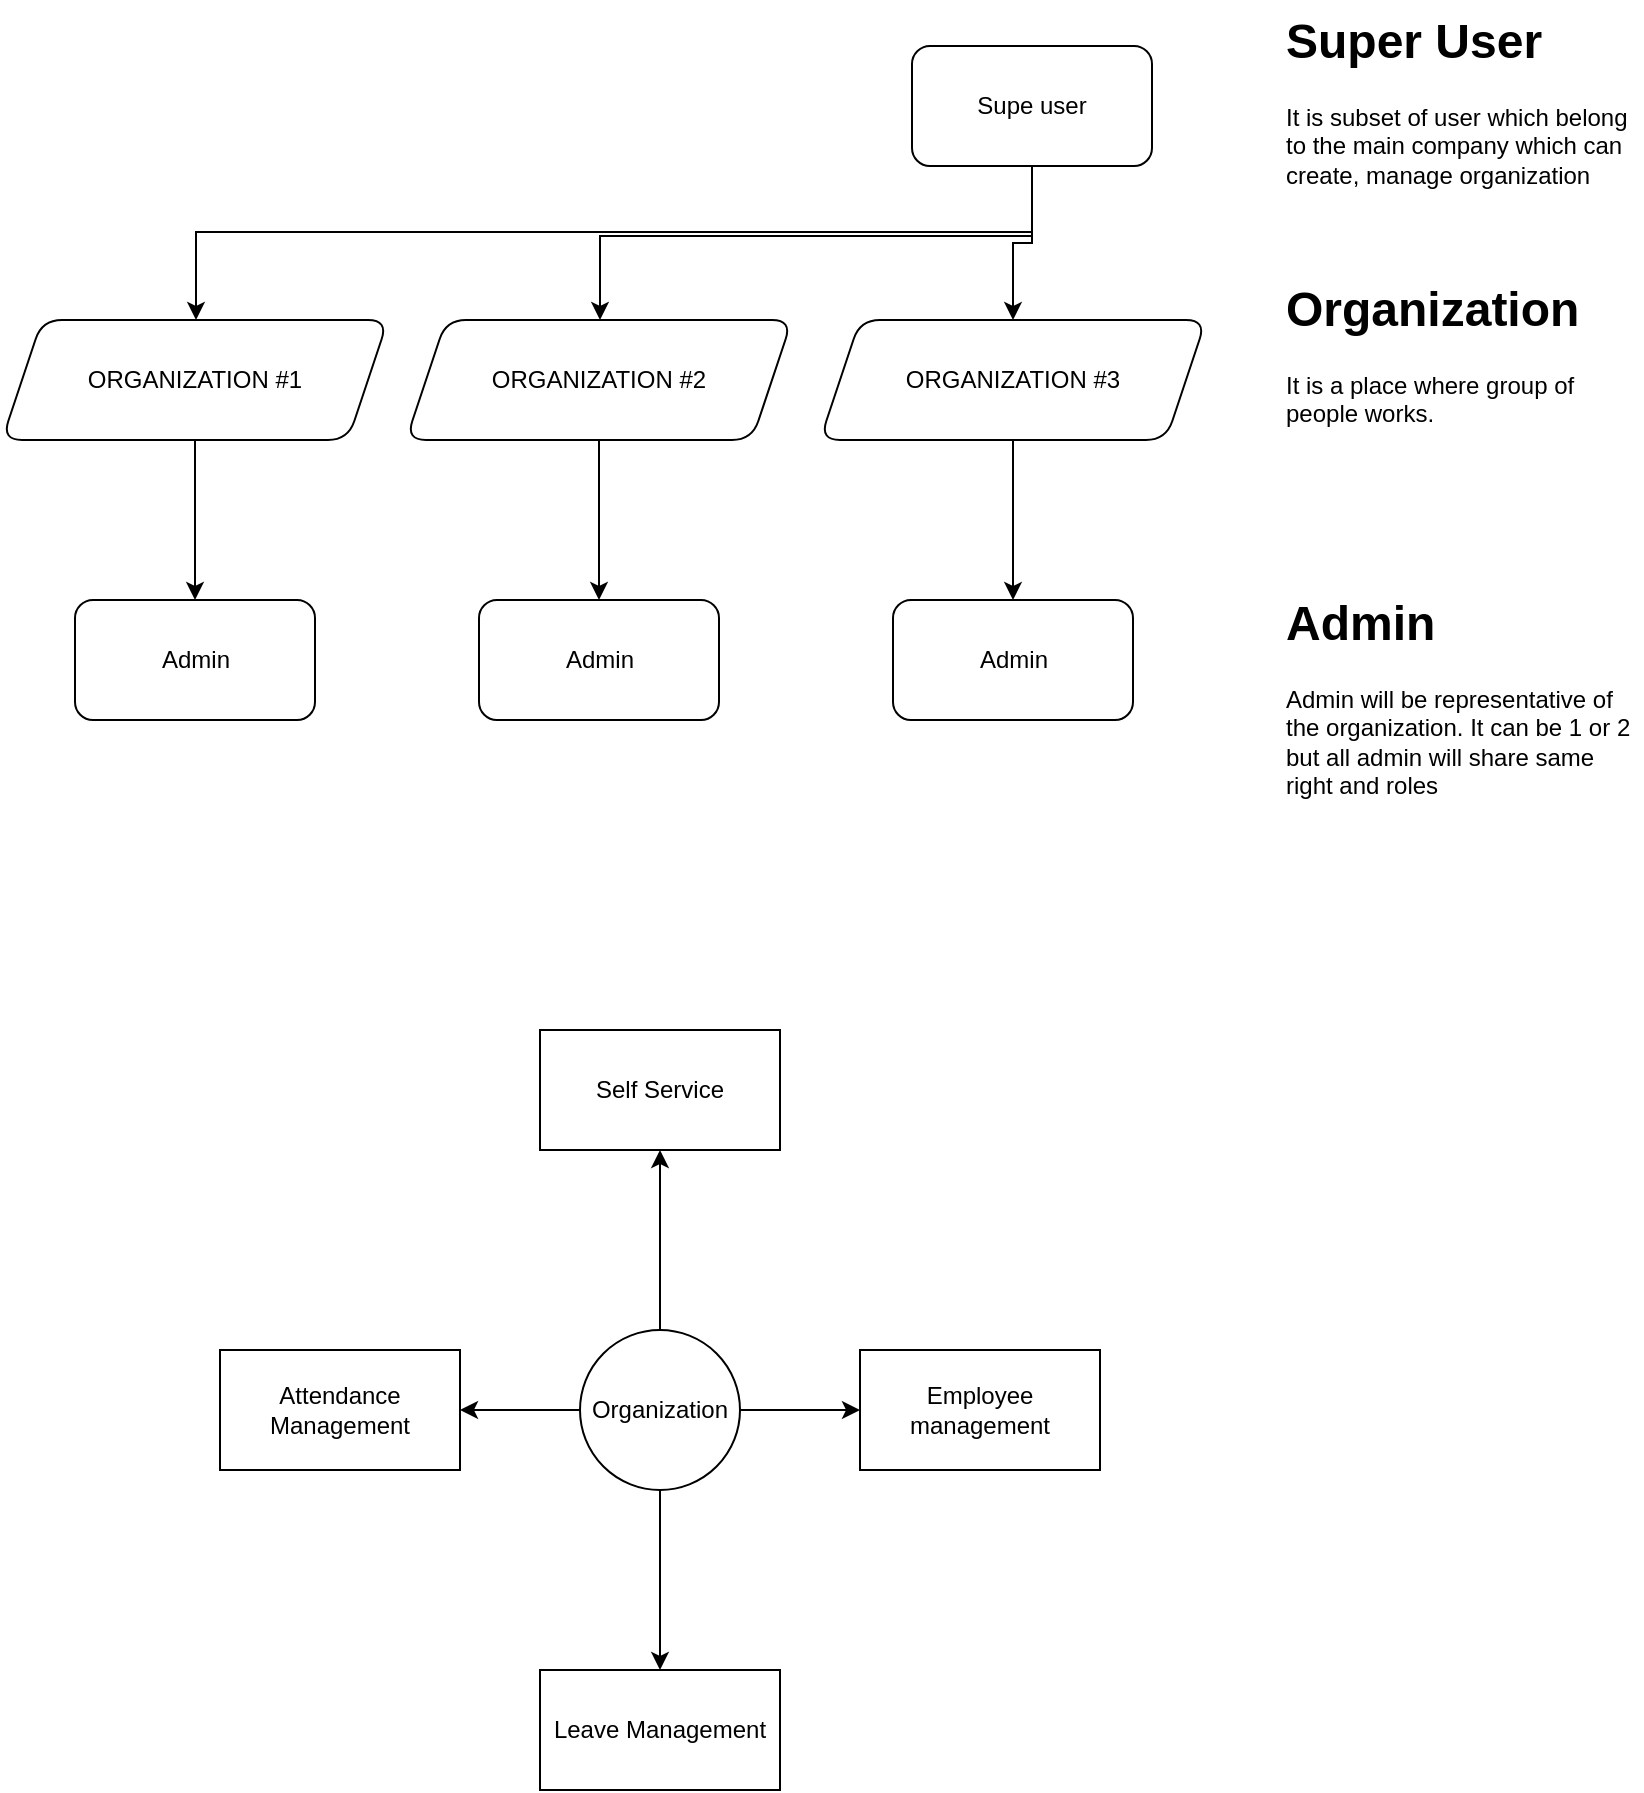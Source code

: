 <mxfile version="26.0.14" pages="3">
  <diagram name="Main Page" id="LZW2SDJDJCBH01K5A5N_">
    <mxGraphModel dx="1659" dy="730" grid="0" gridSize="10" guides="1" tooltips="1" connect="1" arrows="1" fold="1" page="0" pageScale="1" pageWidth="850" pageHeight="1100" math="0" shadow="0">
      <root>
        <mxCell id="0" />
        <mxCell id="1" parent="0" />
        <mxCell id="o6hqtD_xesB4MX72Iaba-4" value="" style="edgeStyle=orthogonalEdgeStyle;rounded=0;orthogonalLoop=1;jettySize=auto;html=1;" edge="1" parent="1" source="o6hqtD_xesB4MX72Iaba-1" target="o6hqtD_xesB4MX72Iaba-3">
          <mxGeometry relative="1" as="geometry">
            <Array as="points">
              <mxPoint x="232" y="282" />
              <mxPoint x="-186" y="282" />
            </Array>
          </mxGeometry>
        </mxCell>
        <mxCell id="o6hqtD_xesB4MX72Iaba-7" style="edgeStyle=orthogonalEdgeStyle;rounded=0;orthogonalLoop=1;jettySize=auto;html=1;" edge="1" parent="1" source="o6hqtD_xesB4MX72Iaba-1" target="o6hqtD_xesB4MX72Iaba-5">
          <mxGeometry relative="1" as="geometry">
            <Array as="points">
              <mxPoint x="232" y="284" />
              <mxPoint x="16" y="284" />
            </Array>
          </mxGeometry>
        </mxCell>
        <mxCell id="o6hqtD_xesB4MX72Iaba-8" style="edgeStyle=orthogonalEdgeStyle;rounded=0;orthogonalLoop=1;jettySize=auto;html=1;" edge="1" parent="1" source="o6hqtD_xesB4MX72Iaba-1" target="o6hqtD_xesB4MX72Iaba-6">
          <mxGeometry relative="1" as="geometry" />
        </mxCell>
        <mxCell id="o6hqtD_xesB4MX72Iaba-1" value="Supe user" style="rounded=1;whiteSpace=wrap;html=1;" vertex="1" parent="1">
          <mxGeometry x="172" y="189" width="120" height="60" as="geometry" />
        </mxCell>
        <mxCell id="o6hqtD_xesB4MX72Iaba-2" value="&lt;h1 style=&quot;margin-top: 0px;&quot;&gt;Super User&lt;/h1&gt;&lt;p&gt;It is subset of user which belong to the main company which can create, manage organization&amp;nbsp;&lt;/p&gt;" style="text;html=1;whiteSpace=wrap;overflow=hidden;rounded=0;" vertex="1" parent="1">
          <mxGeometry x="357" y="166" width="180" height="120" as="geometry" />
        </mxCell>
        <mxCell id="o6hqtD_xesB4MX72Iaba-10" value="" style="edgeStyle=orthogonalEdgeStyle;rounded=0;orthogonalLoop=1;jettySize=auto;html=1;" edge="1" parent="1" source="o6hqtD_xesB4MX72Iaba-3" target="o6hqtD_xesB4MX72Iaba-9">
          <mxGeometry relative="1" as="geometry" />
        </mxCell>
        <mxCell id="o6hqtD_xesB4MX72Iaba-3" value="ORGANIZATION #1" style="shape=parallelogram;perimeter=parallelogramPerimeter;whiteSpace=wrap;html=1;fixedSize=1;rounded=1;" vertex="1" parent="1">
          <mxGeometry x="-283" y="326" width="193" height="60" as="geometry" />
        </mxCell>
        <mxCell id="o6hqtD_xesB4MX72Iaba-12" value="" style="edgeStyle=orthogonalEdgeStyle;rounded=0;orthogonalLoop=1;jettySize=auto;html=1;" edge="1" parent="1" source="o6hqtD_xesB4MX72Iaba-5" target="o6hqtD_xesB4MX72Iaba-11">
          <mxGeometry relative="1" as="geometry" />
        </mxCell>
        <mxCell id="o6hqtD_xesB4MX72Iaba-5" value="ORGANIZATION #2" style="shape=parallelogram;perimeter=parallelogramPerimeter;whiteSpace=wrap;html=1;fixedSize=1;rounded=1;" vertex="1" parent="1">
          <mxGeometry x="-81" y="326" width="193" height="60" as="geometry" />
        </mxCell>
        <mxCell id="o6hqtD_xesB4MX72Iaba-14" value="" style="edgeStyle=orthogonalEdgeStyle;rounded=0;orthogonalLoop=1;jettySize=auto;html=1;" edge="1" parent="1" source="o6hqtD_xesB4MX72Iaba-6" target="o6hqtD_xesB4MX72Iaba-13">
          <mxGeometry relative="1" as="geometry" />
        </mxCell>
        <mxCell id="o6hqtD_xesB4MX72Iaba-6" value="ORGANIZATION #3" style="shape=parallelogram;perimeter=parallelogramPerimeter;whiteSpace=wrap;html=1;fixedSize=1;rounded=1;" vertex="1" parent="1">
          <mxGeometry x="126" y="326" width="193" height="60" as="geometry" />
        </mxCell>
        <mxCell id="o6hqtD_xesB4MX72Iaba-9" value="Admin" style="whiteSpace=wrap;html=1;rounded=1;" vertex="1" parent="1">
          <mxGeometry x="-246.5" y="466" width="120" height="60" as="geometry" />
        </mxCell>
        <mxCell id="o6hqtD_xesB4MX72Iaba-11" value="Admin" style="whiteSpace=wrap;html=1;rounded=1;" vertex="1" parent="1">
          <mxGeometry x="-44.5" y="466" width="120" height="60" as="geometry" />
        </mxCell>
        <mxCell id="o6hqtD_xesB4MX72Iaba-13" value="Admin" style="whiteSpace=wrap;html=1;rounded=1;" vertex="1" parent="1">
          <mxGeometry x="162.5" y="466" width="120" height="60" as="geometry" />
        </mxCell>
        <mxCell id="o6hqtD_xesB4MX72Iaba-15" value="&lt;h1 style=&quot;margin-top: 0px;&quot;&gt;Organization&lt;/h1&gt;&lt;p&gt;It is a place where group of people works.&lt;/p&gt;" style="text;html=1;whiteSpace=wrap;overflow=hidden;rounded=0;" vertex="1" parent="1">
          <mxGeometry x="357" y="300" width="180" height="120" as="geometry" />
        </mxCell>
        <mxCell id="o6hqtD_xesB4MX72Iaba-16" value="&lt;h1 style=&quot;margin-top: 0px;&quot;&gt;Admin&lt;/h1&gt;&lt;p&gt;Admin will be representative of the organization. It can be 1 or 2 but all admin will share same right and roles&lt;/p&gt;" style="text;html=1;whiteSpace=wrap;overflow=hidden;rounded=0;" vertex="1" parent="1">
          <mxGeometry x="357" y="457" width="180" height="120" as="geometry" />
        </mxCell>
        <mxCell id="o6hqtD_xesB4MX72Iaba-19" value="" style="edgeStyle=orthogonalEdgeStyle;rounded=0;orthogonalLoop=1;jettySize=auto;html=1;" edge="1" parent="1" source="o6hqtD_xesB4MX72Iaba-17" target="o6hqtD_xesB4MX72Iaba-18">
          <mxGeometry relative="1" as="geometry" />
        </mxCell>
        <mxCell id="o6hqtD_xesB4MX72Iaba-21" value="" style="edgeStyle=orthogonalEdgeStyle;rounded=0;orthogonalLoop=1;jettySize=auto;html=1;" edge="1" parent="1" source="o6hqtD_xesB4MX72Iaba-17" target="o6hqtD_xesB4MX72Iaba-20">
          <mxGeometry relative="1" as="geometry" />
        </mxCell>
        <mxCell id="o6hqtD_xesB4MX72Iaba-23" value="" style="edgeStyle=orthogonalEdgeStyle;rounded=0;orthogonalLoop=1;jettySize=auto;html=1;" edge="1" parent="1" source="o6hqtD_xesB4MX72Iaba-17" target="o6hqtD_xesB4MX72Iaba-22">
          <mxGeometry relative="1" as="geometry" />
        </mxCell>
        <mxCell id="o6hqtD_xesB4MX72Iaba-25" value="" style="edgeStyle=orthogonalEdgeStyle;rounded=0;orthogonalLoop=1;jettySize=auto;html=1;" edge="1" parent="1" source="o6hqtD_xesB4MX72Iaba-17" target="o6hqtD_xesB4MX72Iaba-24">
          <mxGeometry relative="1" as="geometry" />
        </mxCell>
        <mxCell id="o6hqtD_xesB4MX72Iaba-17" value="Organization" style="ellipse;whiteSpace=wrap;html=1;aspect=fixed;" vertex="1" parent="1">
          <mxGeometry x="6" y="831" width="80" height="80" as="geometry" />
        </mxCell>
        <UserObject label="Employee management" link="data:page/id,Yge6PcwY2KCQ7UVHV7kz" id="o6hqtD_xesB4MX72Iaba-18">
          <mxCell style="whiteSpace=wrap;html=1;" vertex="1" parent="1">
            <mxGeometry x="146" y="841" width="120" height="60" as="geometry" />
          </mxCell>
        </UserObject>
        <mxCell id="o6hqtD_xesB4MX72Iaba-20" value="Leave Management" style="whiteSpace=wrap;html=1;" vertex="1" parent="1">
          <mxGeometry x="-14" y="1001" width="120" height="60" as="geometry" />
        </mxCell>
        <mxCell id="o6hqtD_xesB4MX72Iaba-22" value="Attendance Management" style="whiteSpace=wrap;html=1;" vertex="1" parent="1">
          <mxGeometry x="-174" y="841" width="120" height="60" as="geometry" />
        </mxCell>
        <mxCell id="o6hqtD_xesB4MX72Iaba-24" value="Self Service" style="whiteSpace=wrap;html=1;" vertex="1" parent="1">
          <mxGeometry x="-14" y="681" width="120" height="60" as="geometry" />
        </mxCell>
      </root>
    </mxGraphModel>
  </diagram>
  <diagram id="Yge6PcwY2KCQ7UVHV7kz" name="Employee Management">
    <mxGraphModel dx="1259" dy="728" grid="0" gridSize="10" guides="1" tooltips="1" connect="1" arrows="1" fold="1" page="0" pageScale="1" pageWidth="850" pageHeight="1100" math="0" shadow="0">
      <root>
        <mxCell id="0" />
        <mxCell id="1" parent="0" />
        <mxCell id="lqGFWw8RbX0M1DdMM3vj-4" value="" style="edgeStyle=orthogonalEdgeStyle;rounded=0;orthogonalLoop=1;jettySize=auto;html=1;" edge="1" parent="1" source="lqGFWw8RbX0M1DdMM3vj-1" target="lqGFWw8RbX0M1DdMM3vj-3">
          <mxGeometry relative="1" as="geometry" />
        </mxCell>
        <mxCell id="lqGFWw8RbX0M1DdMM3vj-6" value="" style="edgeStyle=orthogonalEdgeStyle;rounded=0;orthogonalLoop=1;jettySize=auto;html=1;" edge="1" parent="1" source="lqGFWw8RbX0M1DdMM3vj-1" target="lqGFWw8RbX0M1DdMM3vj-5">
          <mxGeometry relative="1" as="geometry">
            <Array as="points">
              <mxPoint x="499" y="374" />
              <mxPoint x="499" y="296" />
            </Array>
          </mxGeometry>
        </mxCell>
        <mxCell id="lqGFWw8RbX0M1DdMM3vj-8" value="" style="edgeStyle=orthogonalEdgeStyle;rounded=0;orthogonalLoop=1;jettySize=auto;html=1;" edge="1" parent="1" source="lqGFWw8RbX0M1DdMM3vj-1" target="lqGFWw8RbX0M1DdMM3vj-7">
          <mxGeometry relative="1" as="geometry" />
        </mxCell>
        <mxCell id="lqGFWw8RbX0M1DdMM3vj-14" value="" style="edgeStyle=orthogonalEdgeStyle;rounded=0;orthogonalLoop=1;jettySize=auto;html=1;" edge="1" parent="1" source="lqGFWw8RbX0M1DdMM3vj-1" target="lqGFWw8RbX0M1DdMM3vj-13">
          <mxGeometry relative="1" as="geometry" />
        </mxCell>
        <mxCell id="lqGFWw8RbX0M1DdMM3vj-1" value="Employee" style="rounded=1;whiteSpace=wrap;html=1;" vertex="1" parent="1">
          <mxGeometry x="363" y="344" width="120" height="60" as="geometry" />
        </mxCell>
        <mxCell id="lqGFWw8RbX0M1DdMM3vj-2" value="&lt;h1 style=&quot;margin-top: 0px;&quot;&gt;Employee&lt;/h1&gt;&lt;p&gt;Employee in an organization belongs to a department and will have a post and designation. Will have various roles assigned&lt;/p&gt;" style="text;html=1;whiteSpace=wrap;overflow=hidden;rounded=0;" vertex="1" parent="1">
          <mxGeometry x="149" y="314" width="180" height="120" as="geometry" />
        </mxCell>
        <mxCell id="lqGFWw8RbX0M1DdMM3vj-3" value="Can view and edit&lt;br&gt;Personal information&lt;br&gt;such as name, email, mobile" style="shape=parallelogram;perimeter=parallelogramPerimeter;whiteSpace=wrap;html=1;fixedSize=1;rounded=1;" vertex="1" parent="1">
          <mxGeometry x="311.5" y="212" width="223" height="60" as="geometry" />
        </mxCell>
        <mxCell id="lqGFWw8RbX0M1DdMM3vj-5" value="Will have on boarding and &lt;br&gt;off boarding and other training process" style="shape=parallelogram;perimeter=parallelogramPerimeter;whiteSpace=wrap;html=1;fixedSize=1;rounded=1;" vertex="1" parent="1">
          <mxGeometry x="530" y="266" width="202" height="60" as="geometry" />
        </mxCell>
        <mxCell id="lqGFWw8RbX0M1DdMM3vj-7" value="Can view Organizational Hierarcy" style="shape=parallelogram;perimeter=parallelogramPerimeter;whiteSpace=wrap;html=1;fixedSize=1;rounded=1;" vertex="1" parent="1">
          <mxGeometry x="563" y="344" width="120" height="60" as="geometry" />
        </mxCell>
        <mxCell id="lqGFWw8RbX0M1DdMM3vj-9" value="&lt;h1 style=&quot;margin-top: 0px;&quot;&gt;Process&lt;/h1&gt;&lt;p&gt;Some group of employee can view, edit, create and delete process. This will has separate authorization process&lt;/p&gt;" style="text;html=1;whiteSpace=wrap;overflow=hidden;rounded=0;" vertex="1" parent="1">
          <mxGeometry x="747" y="176" width="180" height="120" as="geometry" />
        </mxCell>
        <mxCell id="lqGFWw8RbX0M1DdMM3vj-10" value="&lt;h1 style=&quot;margin-top: 0px;&quot;&gt;Organization H.&lt;/h1&gt;&lt;p&gt;Some group of employee can view, edit, create and delete Organizational Hierarchy. This will has separate authorization process&lt;/p&gt;" style="text;html=1;whiteSpace=wrap;overflow=hidden;rounded=0;" vertex="1" parent="1">
          <mxGeometry x="712" y="360" width="180" height="120" as="geometry" />
        </mxCell>
        <mxCell id="lqGFWw8RbX0M1DdMM3vj-12" value="Some of the feilds will need approval form some set of employee" style="text;html=1;align=center;verticalAlign=middle;whiteSpace=wrap;rounded=0;" vertex="1" parent="1">
          <mxGeometry x="291" y="170" width="202" height="30" as="geometry" />
        </mxCell>
        <mxCell id="lqGFWw8RbX0M1DdMM3vj-13" value="Searching" style="shape=parallelogram;perimeter=parallelogramPerimeter;whiteSpace=wrap;html=1;fixedSize=1;rounded=1;" vertex="1" parent="1">
          <mxGeometry x="363" y="484" width="120" height="60" as="geometry" />
        </mxCell>
        <mxCell id="lqGFWw8RbX0M1DdMM3vj-15" value="&lt;h1 style=&quot;margin-top: 0px;&quot;&gt;Searching&lt;/h1&gt;&lt;p&gt;Employee can search another person in the organization and able to see only public details. But if employee has right to see private details, can able to see all the private details as well.&lt;/p&gt;" style="text;html=1;whiteSpace=wrap;overflow=hidden;rounded=0;" vertex="1" parent="1">
          <mxGeometry x="407" y="550" width="180" height="155" as="geometry" />
        </mxCell>
      </root>
    </mxGraphModel>
  </diagram>
  <diagram id="9XrsFg7EtQXmC86cjjQk" name="Self Service">
    <mxGraphModel dx="1659" dy="730" grid="0" gridSize="10" guides="1" tooltips="1" connect="1" arrows="1" fold="1" page="0" pageScale="1" pageWidth="850" pageHeight="1100" math="0" shadow="0">
      <root>
        <mxCell id="0" />
        <mxCell id="1" parent="0" />
        <mxCell id="L4qehuGDOw-mlSQKJbg4-3" value="" style="edgeStyle=orthogonalEdgeStyle;rounded=0;orthogonalLoop=1;jettySize=auto;html=1;" edge="1" parent="1" source="L4qehuGDOw-mlSQKJbg4-1" target="L4qehuGDOw-mlSQKJbg4-2">
          <mxGeometry relative="1" as="geometry" />
        </mxCell>
        <mxCell id="L4qehuGDOw-mlSQKJbg4-1" value="Self Service" style="rounded=1;whiteSpace=wrap;html=1;" vertex="1" parent="1">
          <mxGeometry x="-189" y="182" width="120" height="60" as="geometry" />
        </mxCell>
        <mxCell id="L4qehuGDOw-mlSQKJbg4-2" value="Update personal info" style="rounded=1;whiteSpace=wrap;html=1;" vertex="1" parent="1">
          <mxGeometry x="11" y="182" width="120" height="60" as="geometry" />
        </mxCell>
      </root>
    </mxGraphModel>
  </diagram>
</mxfile>
